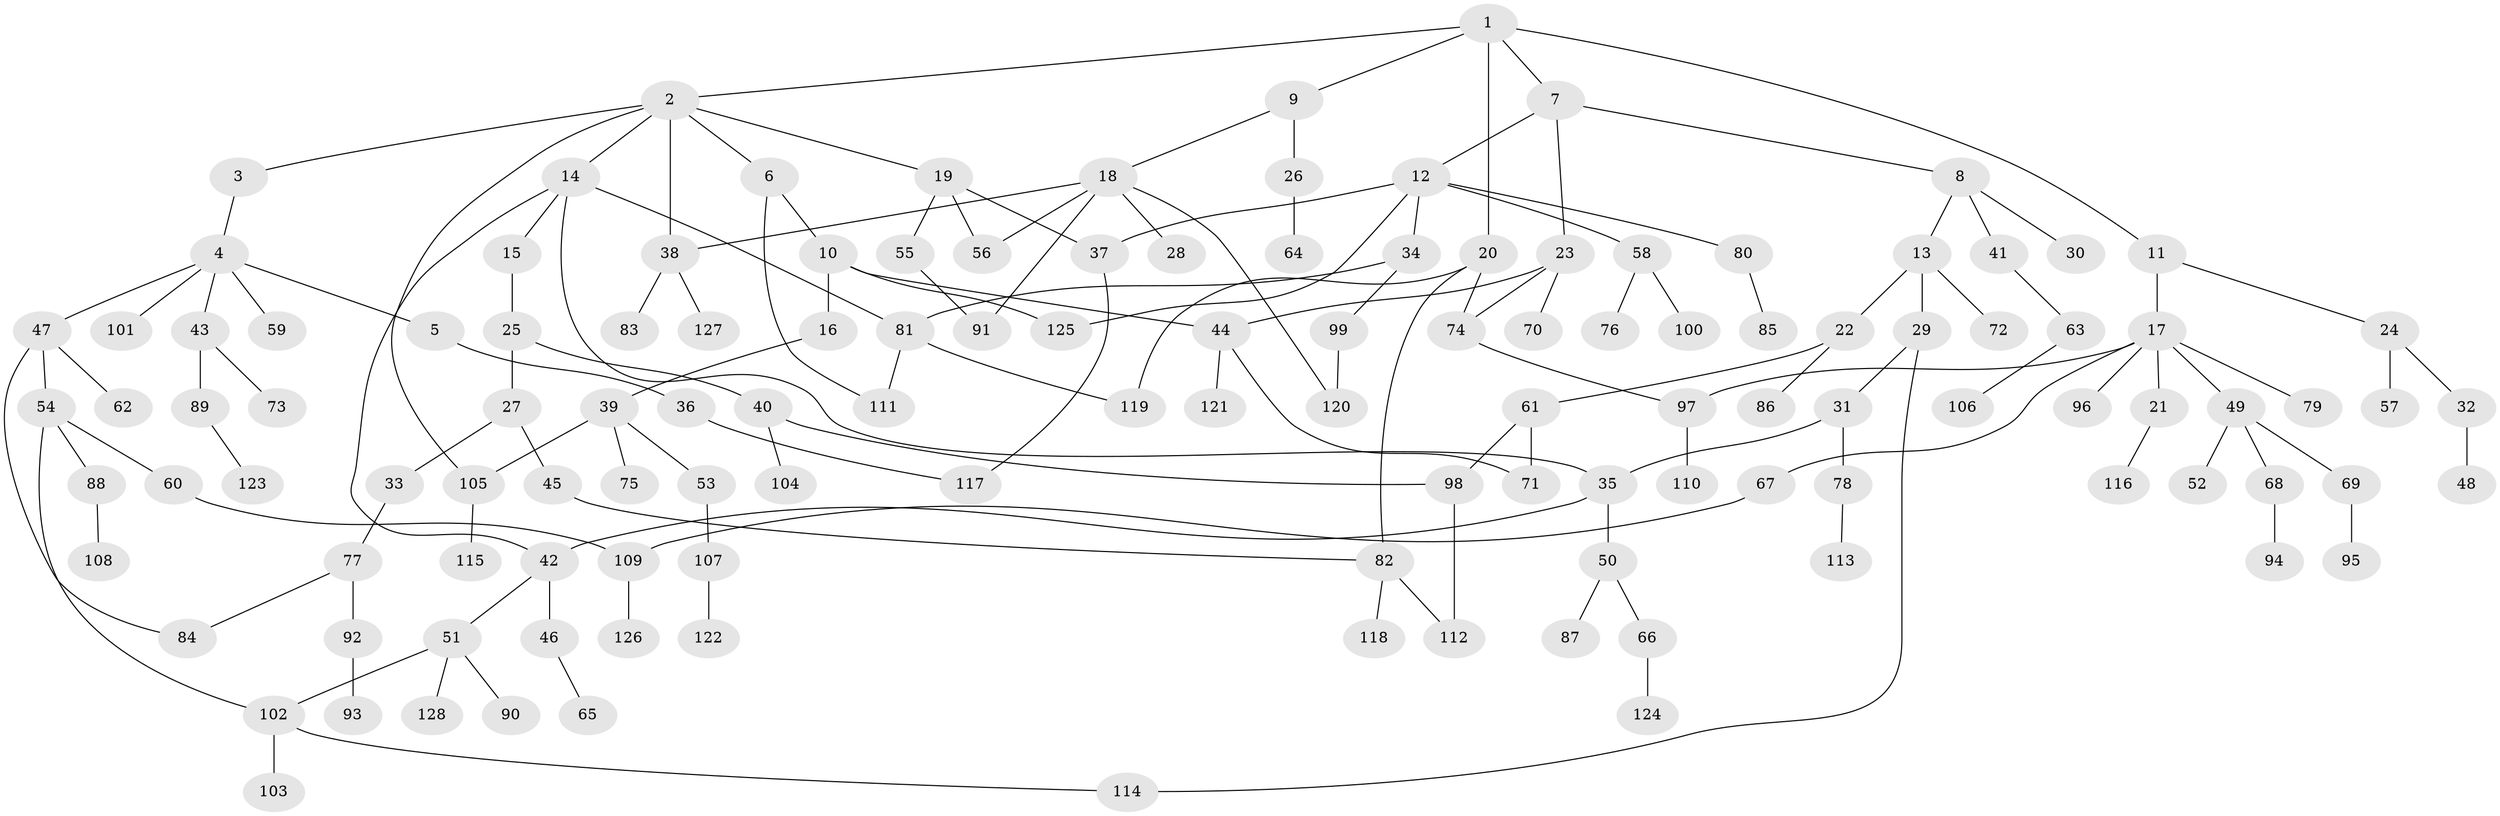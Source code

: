 // coarse degree distribution, {5: 0.05555555555555555, 7: 0.011111111111111112, 2: 0.35555555555555557, 4: 0.06666666666666667, 3: 0.26666666666666666, 6: 0.022222222222222223, 1: 0.2222222222222222}
// Generated by graph-tools (version 1.1) at 2025/48/03/04/25 22:48:37]
// undirected, 128 vertices, 151 edges
graph export_dot {
  node [color=gray90,style=filled];
  1;
  2;
  3;
  4;
  5;
  6;
  7;
  8;
  9;
  10;
  11;
  12;
  13;
  14;
  15;
  16;
  17;
  18;
  19;
  20;
  21;
  22;
  23;
  24;
  25;
  26;
  27;
  28;
  29;
  30;
  31;
  32;
  33;
  34;
  35;
  36;
  37;
  38;
  39;
  40;
  41;
  42;
  43;
  44;
  45;
  46;
  47;
  48;
  49;
  50;
  51;
  52;
  53;
  54;
  55;
  56;
  57;
  58;
  59;
  60;
  61;
  62;
  63;
  64;
  65;
  66;
  67;
  68;
  69;
  70;
  71;
  72;
  73;
  74;
  75;
  76;
  77;
  78;
  79;
  80;
  81;
  82;
  83;
  84;
  85;
  86;
  87;
  88;
  89;
  90;
  91;
  92;
  93;
  94;
  95;
  96;
  97;
  98;
  99;
  100;
  101;
  102;
  103;
  104;
  105;
  106;
  107;
  108;
  109;
  110;
  111;
  112;
  113;
  114;
  115;
  116;
  117;
  118;
  119;
  120;
  121;
  122;
  123;
  124;
  125;
  126;
  127;
  128;
  1 -- 2;
  1 -- 7;
  1 -- 9;
  1 -- 11;
  1 -- 20;
  2 -- 3;
  2 -- 6;
  2 -- 14;
  2 -- 19;
  2 -- 105;
  2 -- 38;
  3 -- 4;
  4 -- 5;
  4 -- 43;
  4 -- 47;
  4 -- 59;
  4 -- 101;
  5 -- 36;
  6 -- 10;
  6 -- 111;
  7 -- 8;
  7 -- 12;
  7 -- 23;
  8 -- 13;
  8 -- 30;
  8 -- 41;
  9 -- 18;
  9 -- 26;
  10 -- 16;
  10 -- 44;
  10 -- 125;
  11 -- 17;
  11 -- 24;
  12 -- 34;
  12 -- 58;
  12 -- 80;
  12 -- 125;
  12 -- 37;
  13 -- 22;
  13 -- 29;
  13 -- 72;
  14 -- 15;
  14 -- 42;
  14 -- 81;
  14 -- 35;
  15 -- 25;
  16 -- 39;
  17 -- 21;
  17 -- 49;
  17 -- 67;
  17 -- 79;
  17 -- 96;
  17 -- 97;
  18 -- 28;
  18 -- 38;
  18 -- 56;
  18 -- 91;
  18 -- 120;
  19 -- 37;
  19 -- 55;
  19 -- 56;
  20 -- 74;
  20 -- 82;
  20 -- 119;
  21 -- 116;
  22 -- 61;
  22 -- 86;
  23 -- 70;
  23 -- 74;
  23 -- 44;
  24 -- 32;
  24 -- 57;
  25 -- 27;
  25 -- 40;
  26 -- 64;
  27 -- 33;
  27 -- 45;
  29 -- 31;
  29 -- 114;
  31 -- 35;
  31 -- 78;
  32 -- 48;
  33 -- 77;
  34 -- 99;
  34 -- 81;
  35 -- 50;
  35 -- 42;
  36 -- 117;
  37 -- 117;
  38 -- 83;
  38 -- 127;
  39 -- 53;
  39 -- 75;
  39 -- 105;
  40 -- 98;
  40 -- 104;
  41 -- 63;
  42 -- 46;
  42 -- 51;
  43 -- 73;
  43 -- 89;
  44 -- 121;
  44 -- 71;
  45 -- 82;
  46 -- 65;
  47 -- 54;
  47 -- 62;
  47 -- 84;
  49 -- 52;
  49 -- 68;
  49 -- 69;
  50 -- 66;
  50 -- 87;
  51 -- 90;
  51 -- 128;
  51 -- 102;
  53 -- 107;
  54 -- 60;
  54 -- 88;
  54 -- 102;
  55 -- 91;
  58 -- 76;
  58 -- 100;
  60 -- 109;
  61 -- 71;
  61 -- 98;
  63 -- 106;
  66 -- 124;
  67 -- 109;
  68 -- 94;
  69 -- 95;
  74 -- 97;
  77 -- 92;
  77 -- 84;
  78 -- 113;
  80 -- 85;
  81 -- 111;
  81 -- 119;
  82 -- 112;
  82 -- 118;
  88 -- 108;
  89 -- 123;
  92 -- 93;
  97 -- 110;
  98 -- 112;
  99 -- 120;
  102 -- 103;
  102 -- 114;
  105 -- 115;
  107 -- 122;
  109 -- 126;
}
